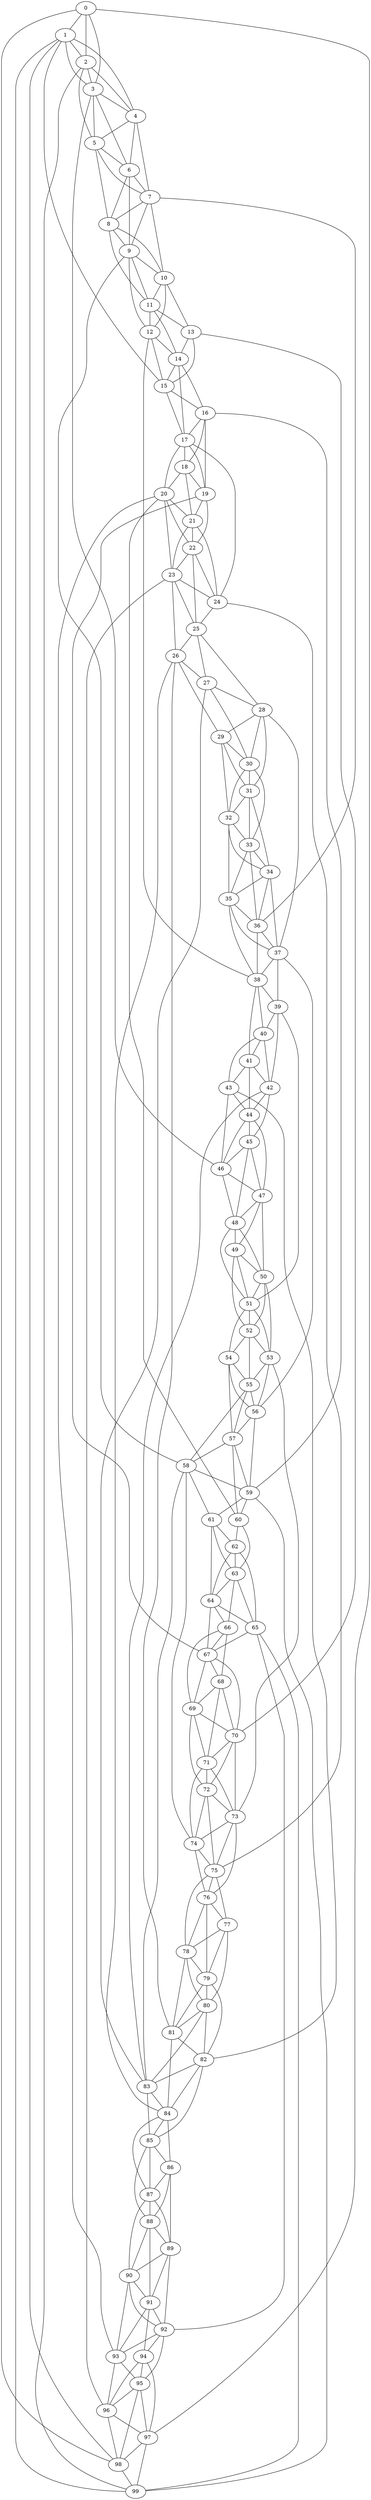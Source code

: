 strict graph "watts_strogatz_graph(100,6,0.1)" {
0;
1;
2;
3;
4;
5;
6;
7;
8;
9;
10;
11;
12;
13;
14;
15;
16;
17;
18;
19;
20;
21;
22;
23;
24;
25;
26;
27;
28;
29;
30;
31;
32;
33;
34;
35;
36;
37;
38;
39;
40;
41;
42;
43;
44;
45;
46;
47;
48;
49;
50;
51;
52;
53;
54;
55;
56;
57;
58;
59;
60;
61;
62;
63;
64;
65;
66;
67;
68;
69;
70;
71;
72;
73;
74;
75;
76;
77;
78;
79;
80;
81;
82;
83;
84;
85;
86;
87;
88;
89;
90;
91;
92;
93;
94;
95;
96;
97;
98;
99;
0 -- 1  [is_available=True, prob="0.32923981931"];
0 -- 2  [is_available=True, prob="0.214961764069"];
0 -- 3  [is_available=True, prob="0.651089382746"];
0 -- 97  [is_available=True, prob="0.242357175574"];
0 -- 98  [is_available=True, prob="0.917463440731"];
1 -- 2  [is_available=True, prob="0.600909896173"];
1 -- 99  [is_available=True, prob="0.224294535406"];
1 -- 4  [is_available=True, prob="0.0947353029777"];
1 -- 98  [is_available=True, prob="0.801392984589"];
1 -- 15  [is_available=True, prob="0.949545670215"];
1 -- 3  [is_available=True, prob="0.873822772207"];
2 -- 3  [is_available=True, prob="0.00748183662303"];
2 -- 4  [is_available=True, prob="1.0"];
2 -- 5  [is_available=True, prob="0.298041151467"];
2 -- 99  [is_available=True, prob="0.74946344517"];
3 -- 4  [is_available=True, prob="0.483345574113"];
3 -- 5  [is_available=True, prob="0.83708042216"];
3 -- 6  [is_available=True, prob="1.0"];
3 -- 46  [is_available=True, prob="0.103160751959"];
4 -- 5  [is_available=True, prob="0.238869597687"];
4 -- 6  [is_available=True, prob="1.0"];
4 -- 7  [is_available=True, prob="0.69845550731"];
5 -- 6  [is_available=True, prob="0.333458314034"];
5 -- 7  [is_available=True, prob="0.3969079611"];
5 -- 8  [is_available=True, prob="0.21788142227"];
6 -- 7  [is_available=True, prob="0.728505150963"];
6 -- 8  [is_available=True, prob="0.68738383737"];
6 -- 9  [is_available=True, prob="0.748048765691"];
7 -- 8  [is_available=True, prob="0.900466472535"];
7 -- 9  [is_available=True, prob="1.0"];
7 -- 10  [is_available=True, prob="0.295560942711"];
7 -- 36  [is_available=True, prob="0.275916897179"];
8 -- 9  [is_available=True, prob="1.0"];
8 -- 10  [is_available=True, prob="0.19088118797"];
8 -- 11  [is_available=True, prob="0.0585463119427"];
9 -- 10  [is_available=True, prob="1.0"];
9 -- 11  [is_available=True, prob="0.181746758223"];
9 -- 12  [is_available=True, prob="0.528527341854"];
9 -- 58  [is_available=True, prob="0.116511812801"];
10 -- 11  [is_available=True, prob="0.223191358423"];
10 -- 12  [is_available=True, prob="0.00206040309227"];
10 -- 13  [is_available=True, prob="1.0"];
11 -- 12  [is_available=True, prob="0.39858115844"];
11 -- 13  [is_available=True, prob="0.0388473806961"];
11 -- 14  [is_available=True, prob="0.950919619342"];
12 -- 38  [is_available=True, prob="0.714225277096"];
12 -- 14  [is_available=True, prob="1.0"];
12 -- 15  [is_available=True, prob="1.0"];
13 -- 70  [is_available=True, prob="0.611713959428"];
13 -- 14  [is_available=True, prob="0.643998594339"];
13 -- 15  [is_available=True, prob="0.376971457933"];
14 -- 15  [is_available=True, prob="0.279474176488"];
14 -- 16  [is_available=True, prob="0.873658909808"];
14 -- 17  [is_available=True, prob="0.836758335922"];
15 -- 16  [is_available=True, prob="0.283442549052"];
15 -- 17  [is_available=True, prob="1.0"];
16 -- 17  [is_available=True, prob="0.393049595085"];
16 -- 18  [is_available=True, prob="1.0"];
16 -- 19  [is_available=True, prob="0.311991338485"];
16 -- 59  [is_available=True, prob="0.317451321835"];
17 -- 18  [is_available=True, prob="0.0152963525672"];
17 -- 19  [is_available=True, prob="0.334533432117"];
17 -- 20  [is_available=True, prob="0.578379085455"];
17 -- 24  [is_available=True, prob="0.812933308152"];
18 -- 19  [is_available=True, prob="0.884752624928"];
18 -- 20  [is_available=True, prob="0.24857290614"];
18 -- 21  [is_available=True, prob="0.871594797718"];
19 -- 67  [is_available=True, prob="1.0"];
19 -- 21  [is_available=True, prob="0.258929576187"];
19 -- 22  [is_available=True, prob="1.0"];
20 -- 21  [is_available=True, prob="0.226683613923"];
20 -- 22  [is_available=True, prob="0.0494457553792"];
20 -- 23  [is_available=True, prob="0.885985329753"];
20 -- 60  [is_available=True, prob="0.638808575083"];
20 -- 93  [is_available=True, prob="0.72139519925"];
21 -- 22  [is_available=True, prob="0.0227194348103"];
21 -- 23  [is_available=True, prob="0.400744779327"];
21 -- 24  [is_available=True, prob="0.357901770454"];
22 -- 23  [is_available=True, prob="0.599607311466"];
22 -- 24  [is_available=True, prob="1.0"];
22 -- 25  [is_available=True, prob="1.0"];
23 -- 96  [is_available=True, prob="0.755578453453"];
23 -- 24  [is_available=True, prob="1.0"];
23 -- 25  [is_available=True, prob="0.258875313248"];
23 -- 26  [is_available=True, prob="0.687359508176"];
24 -- 75  [is_available=True, prob="0.595981510156"];
24 -- 25  [is_available=True, prob="0.728259125683"];
25 -- 26  [is_available=True, prob="0.045250959985"];
25 -- 27  [is_available=True, prob="0.949912612338"];
25 -- 28  [is_available=True, prob="0.97512046229"];
26 -- 81  [is_available=True, prob="0.203055835675"];
26 -- 84  [is_available=True, prob="1.0"];
26 -- 27  [is_available=True, prob="0.755611273687"];
26 -- 29  [is_available=True, prob="1.0"];
27 -- 83  [is_available=True, prob="0.836394195866"];
27 -- 28  [is_available=True, prob="0.615344364739"];
27 -- 30  [is_available=True, prob="0.723479115894"];
28 -- 37  [is_available=True, prob="0.821716055668"];
28 -- 29  [is_available=True, prob="1.0"];
28 -- 30  [is_available=True, prob="0.895363045799"];
28 -- 31  [is_available=True, prob="0.52173649995"];
29 -- 32  [is_available=True, prob="1.0"];
29 -- 30  [is_available=True, prob="0.00440804131944"];
29 -- 31  [is_available=True, prob="1.0"];
30 -- 32  [is_available=True, prob="0.347568468238"];
30 -- 33  [is_available=True, prob="1.0"];
30 -- 31  [is_available=True, prob="0.514511112372"];
31 -- 32  [is_available=True, prob="0.0521790639111"];
31 -- 33  [is_available=True, prob="0.951788759617"];
31 -- 34  [is_available=True, prob="0.318200200174"];
32 -- 33  [is_available=True, prob="0.595890721325"];
32 -- 34  [is_available=True, prob="1.0"];
32 -- 35  [is_available=True, prob="0.529829732772"];
33 -- 34  [is_available=True, prob="0.264182828222"];
33 -- 35  [is_available=True, prob="1.0"];
33 -- 36  [is_available=True, prob="0.0334974818215"];
34 -- 35  [is_available=True, prob="0.342432192266"];
34 -- 36  [is_available=True, prob="0.809670166581"];
34 -- 37  [is_available=True, prob="0.764390306608"];
35 -- 36  [is_available=True, prob="0.321197474854"];
35 -- 37  [is_available=True, prob="0.356848385784"];
35 -- 38  [is_available=True, prob="0.614850463018"];
36 -- 37  [is_available=True, prob="0.966874521927"];
36 -- 38  [is_available=True, prob="0.471735316227"];
37 -- 38  [is_available=True, prob="0.164182469324"];
37 -- 39  [is_available=True, prob="0.365959741681"];
37 -- 56  [is_available=True, prob="0.31376650417"];
38 -- 39  [is_available=True, prob="0.484752914044"];
38 -- 40  [is_available=True, prob="0.103033385167"];
38 -- 41  [is_available=True, prob="0.63721779173"];
39 -- 40  [is_available=True, prob="0.220206051454"];
39 -- 42  [is_available=True, prob="0.179134155514"];
39 -- 51  [is_available=True, prob="0.606983385605"];
40 -- 41  [is_available=True, prob="1.0"];
40 -- 42  [is_available=True, prob="0.342901328924"];
40 -- 43  [is_available=True, prob="1.0"];
41 -- 42  [is_available=True, prob="0.966195988196"];
41 -- 43  [is_available=True, prob="1.0"];
41 -- 44  [is_available=True, prob="0.404733308611"];
42 -- 44  [is_available=True, prob="1.0"];
42 -- 45  [is_available=True, prob="0.235792258923"];
42 -- 83  [is_available=True, prob="1.0"];
43 -- 44  [is_available=True, prob="0.137559899406"];
43 -- 46  [is_available=True, prob="0.289181810238"];
43 -- 82  [is_available=True, prob="1.0"];
44 -- 45  [is_available=True, prob="0.264027502789"];
44 -- 46  [is_available=True, prob="1.0"];
44 -- 47  [is_available=True, prob="1.0"];
45 -- 46  [is_available=True, prob="0.558859369074"];
45 -- 47  [is_available=True, prob="0.478097875718"];
45 -- 48  [is_available=True, prob="0.398558753447"];
46 -- 47  [is_available=True, prob="0.679919080912"];
46 -- 48  [is_available=True, prob="0.527005543501"];
47 -- 48  [is_available=True, prob="0.280546915798"];
47 -- 49  [is_available=True, prob="0.517155984353"];
47 -- 50  [is_available=True, prob="0.0489359426806"];
48 -- 49  [is_available=True, prob="0.884992531834"];
48 -- 50  [is_available=True, prob="1.0"];
48 -- 51  [is_available=True, prob="0.787721476275"];
49 -- 50  [is_available=True, prob="0.322688121315"];
49 -- 51  [is_available=True, prob="1.0"];
49 -- 52  [is_available=True, prob="0.584805009236"];
50 -- 51  [is_available=True, prob="0.573508977656"];
50 -- 52  [is_available=True, prob="0.0399850357171"];
50 -- 53  [is_available=True, prob="1.0"];
51 -- 52  [is_available=True, prob="0.440737744798"];
51 -- 53  [is_available=True, prob="0.944191915473"];
51 -- 54  [is_available=True, prob="1.0"];
52 -- 53  [is_available=True, prob="0.66761727406"];
52 -- 54  [is_available=True, prob="0.476646920206"];
52 -- 55  [is_available=True, prob="0.847388928042"];
53 -- 73  [is_available=True, prob="0.442787392555"];
53 -- 55  [is_available=True, prob="0.367711309824"];
53 -- 56  [is_available=True, prob="0.857796116289"];
54 -- 55  [is_available=True, prob="0.899821471517"];
54 -- 56  [is_available=True, prob="0.295800431603"];
54 -- 57  [is_available=True, prob="1.0"];
55 -- 56  [is_available=True, prob="0.490164697863"];
55 -- 57  [is_available=True, prob="0.919326385463"];
55 -- 58  [is_available=True, prob="0.584419512668"];
56 -- 57  [is_available=True, prob="0.725112347853"];
56 -- 59  [is_available=True, prob="0.203222124412"];
57 -- 58  [is_available=True, prob="0.555949373203"];
57 -- 59  [is_available=True, prob="0.33870513961"];
57 -- 60  [is_available=True, prob="1.0"];
58 -- 74  [is_available=True, prob="0.115269826877"];
58 -- 83  [is_available=True, prob="1.0"];
58 -- 59  [is_available=True, prob="0.802341603101"];
58 -- 61  [is_available=True, prob="0.267159410107"];
59 -- 99  [is_available=True, prob="0.842283202152"];
59 -- 60  [is_available=True, prob="1.0"];
59 -- 61  [is_available=True, prob="0.141867612202"];
60 -- 62  [is_available=True, prob="1.0"];
60 -- 63  [is_available=True, prob="0.683325118911"];
61 -- 64  [is_available=True, prob="0.19825187594"];
61 -- 62  [is_available=True, prob="0.803125185467"];
61 -- 63  [is_available=True, prob="0.75975634282"];
62 -- 64  [is_available=True, prob="0.240530477307"];
62 -- 65  [is_available=True, prob="1.0"];
62 -- 63  [is_available=True, prob="0.459943345021"];
63 -- 64  [is_available=True, prob="0.24216372478"];
63 -- 65  [is_available=True, prob="0.479955205732"];
63 -- 66  [is_available=True, prob="1.0"];
64 -- 65  [is_available=True, prob="0.0961950615043"];
64 -- 66  [is_available=True, prob="1.0"];
64 -- 67  [is_available=True, prob="0.151273470768"];
65 -- 67  [is_available=True, prob="0.195476152428"];
65 -- 99  [is_available=True, prob="0.350357189034"];
65 -- 92  [is_available=True, prob="0.81158420802"];
66 -- 67  [is_available=True, prob="1.0"];
66 -- 68  [is_available=True, prob="0.163736103305"];
66 -- 69  [is_available=True, prob="0.613913773662"];
67 -- 68  [is_available=True, prob="0.327210604273"];
67 -- 69  [is_available=True, prob="1.0"];
67 -- 70  [is_available=True, prob="0.709760639572"];
68 -- 69  [is_available=True, prob="0.283235186568"];
68 -- 70  [is_available=True, prob="1.0"];
68 -- 71  [is_available=True, prob="0.36890220084"];
69 -- 70  [is_available=True, prob="1.0"];
69 -- 71  [is_available=True, prob="0.356284220691"];
69 -- 72  [is_available=True, prob="0.475108261317"];
70 -- 71  [is_available=True, prob="0.370906062703"];
70 -- 72  [is_available=True, prob="0.403991525908"];
70 -- 73  [is_available=True, prob="0.913859333825"];
71 -- 72  [is_available=True, prob="0.276469694199"];
71 -- 73  [is_available=True, prob="1.0"];
71 -- 74  [is_available=True, prob="0.716384314466"];
72 -- 73  [is_available=True, prob="0.321946359797"];
72 -- 74  [is_available=True, prob="0.664261240313"];
72 -- 75  [is_available=True, prob="0.108530817777"];
73 -- 74  [is_available=True, prob="0.102130017477"];
73 -- 75  [is_available=True, prob="0.356768085941"];
73 -- 76  [is_available=True, prob="1.0"];
74 -- 75  [is_available=True, prob="0.5139447838"];
74 -- 76  [is_available=True, prob="0.991219194255"];
75 -- 76  [is_available=True, prob="0.363091728215"];
75 -- 77  [is_available=True, prob="0.0289570431585"];
75 -- 78  [is_available=True, prob="0.97858860598"];
76 -- 77  [is_available=True, prob="0.851677117005"];
76 -- 78  [is_available=True, prob="0.56301752085"];
76 -- 79  [is_available=True, prob="0.436409617022"];
77 -- 78  [is_available=True, prob="0.30553342962"];
77 -- 79  [is_available=True, prob="0.825322979488"];
77 -- 80  [is_available=True, prob="0.792548934251"];
78 -- 79  [is_available=True, prob="0.14403511452"];
78 -- 80  [is_available=True, prob="0.640617350388"];
78 -- 81  [is_available=True, prob="0.539384945979"];
79 -- 80  [is_available=True, prob="0.0785199737447"];
79 -- 81  [is_available=True, prob="0.91205460064"];
79 -- 82  [is_available=True, prob="0.938307327248"];
80 -- 81  [is_available=True, prob="1.0"];
80 -- 82  [is_available=True, prob="0.219130538239"];
80 -- 83  [is_available=True, prob="0.486016185471"];
81 -- 82  [is_available=True, prob="0.878348768593"];
81 -- 84  [is_available=True, prob="1.0"];
82 -- 83  [is_available=True, prob="0.542880621413"];
82 -- 84  [is_available=True, prob="0.0857555518091"];
82 -- 85  [is_available=True, prob="0.0764090137933"];
83 -- 84  [is_available=True, prob="0.29946567501"];
83 -- 85  [is_available=True, prob="0.704551659768"];
84 -- 85  [is_available=True, prob="0.287323860499"];
84 -- 86  [is_available=True, prob="0.2978556456"];
84 -- 87  [is_available=True, prob="0.383889199359"];
85 -- 86  [is_available=True, prob="0.926948577632"];
85 -- 87  [is_available=True, prob="0.955873116081"];
85 -- 88  [is_available=True, prob="0.497132707632"];
86 -- 87  [is_available=True, prob="0.218173377335"];
86 -- 88  [is_available=True, prob="0.730201008074"];
86 -- 89  [is_available=True, prob="0.02127953044"];
87 -- 88  [is_available=True, prob="0.363412457247"];
87 -- 89  [is_available=True, prob="0.602046925044"];
87 -- 90  [is_available=True, prob="0.224696403506"];
88 -- 89  [is_available=True, prob="0.785830300029"];
88 -- 90  [is_available=True, prob="0.891244300077"];
88 -- 91  [is_available=True, prob="0.510388430589"];
89 -- 90  [is_available=True, prob="0.571645191159"];
89 -- 91  [is_available=True, prob="0.94175475884"];
89 -- 92  [is_available=True, prob="1.0"];
90 -- 91  [is_available=True, prob="0.677857252904"];
90 -- 92  [is_available=True, prob="0.401545484724"];
90 -- 93  [is_available=True, prob="0.301416722023"];
91 -- 92  [is_available=True, prob="0.0820138201844"];
91 -- 93  [is_available=True, prob="0.144758310375"];
91 -- 94  [is_available=True, prob="0.143585137131"];
92 -- 93  [is_available=True, prob="1.0"];
92 -- 94  [is_available=True, prob="0.112796211809"];
92 -- 95  [is_available=True, prob="1.0"];
93 -- 96  [is_available=True, prob="0.995229593741"];
93 -- 95  [is_available=True, prob="0.526387970779"];
94 -- 96  [is_available=True, prob="0.313335680296"];
94 -- 97  [is_available=True, prob="0.3351143608"];
94 -- 95  [is_available=True, prob="0.985985727363"];
95 -- 96  [is_available=True, prob="0.292947578642"];
95 -- 97  [is_available=True, prob="1.0"];
95 -- 98  [is_available=True, prob="0.633970125831"];
96 -- 97  [is_available=True, prob="1.0"];
96 -- 98  [is_available=True, prob="0.130520372864"];
97 -- 98  [is_available=True, prob="0.899601151721"];
97 -- 99  [is_available=True, prob="1.0"];
98 -- 99  [is_available=True, prob="1.0"];
}
